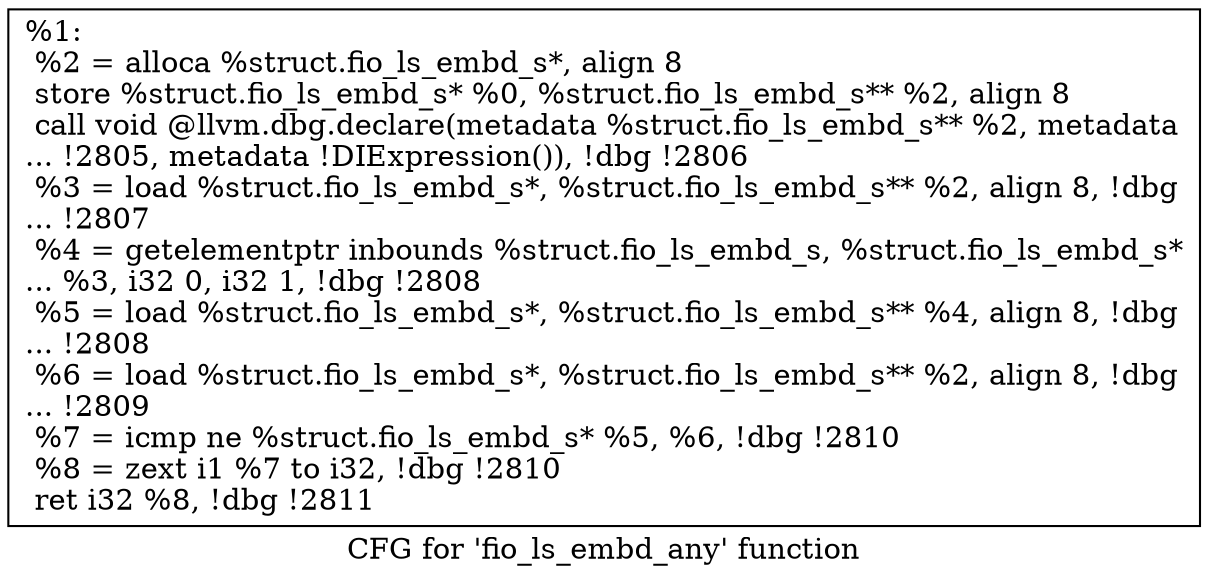 digraph "CFG for 'fio_ls_embd_any' function" {
	label="CFG for 'fio_ls_embd_any' function";

	Node0x5568513e5560 [shape=record,label="{%1:\l  %2 = alloca %struct.fio_ls_embd_s*, align 8\l  store %struct.fio_ls_embd_s* %0, %struct.fio_ls_embd_s** %2, align 8\l  call void @llvm.dbg.declare(metadata %struct.fio_ls_embd_s** %2, metadata\l... !2805, metadata !DIExpression()), !dbg !2806\l  %3 = load %struct.fio_ls_embd_s*, %struct.fio_ls_embd_s** %2, align 8, !dbg\l... !2807\l  %4 = getelementptr inbounds %struct.fio_ls_embd_s, %struct.fio_ls_embd_s*\l... %3, i32 0, i32 1, !dbg !2808\l  %5 = load %struct.fio_ls_embd_s*, %struct.fio_ls_embd_s** %4, align 8, !dbg\l... !2808\l  %6 = load %struct.fio_ls_embd_s*, %struct.fio_ls_embd_s** %2, align 8, !dbg\l... !2809\l  %7 = icmp ne %struct.fio_ls_embd_s* %5, %6, !dbg !2810\l  %8 = zext i1 %7 to i32, !dbg !2810\l  ret i32 %8, !dbg !2811\l}"];
}
